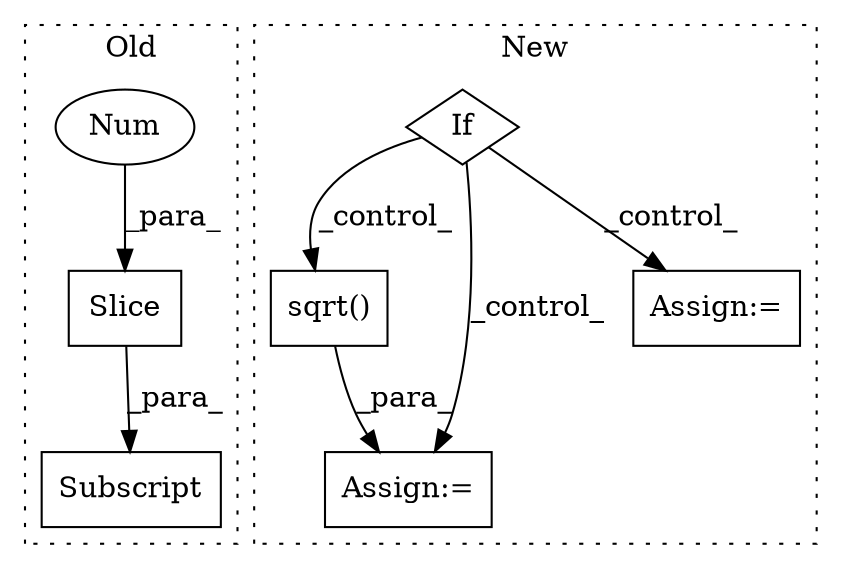digraph G {
subgraph cluster0 {
1 [label="Slice" a="80" s="11144" l="3" shape="box"];
3 [label="Num" a="76" s="11144" l="1" shape="ellipse"];
4 [label="Subscript" a="63" s="11130,0" l="18,0" shape="box"];
label = "Old";
style="dotted";
}
subgraph cluster1 {
2 [label="sqrt()" a="75" s="11527,11565" l="13,1" shape="box"];
5 [label="Assign:=" a="68" s="11628" l="3" shape="box"];
6 [label="If" a="96" s="11470" l="3" shape="diamond"];
7 [label="Assign:=" a="68" s="11965" l="3" shape="box"];
label = "New";
style="dotted";
}
1 -> 4 [label="_para_"];
2 -> 5 [label="_para_"];
3 -> 1 [label="_para_"];
6 -> 5 [label="_control_"];
6 -> 2 [label="_control_"];
6 -> 7 [label="_control_"];
}